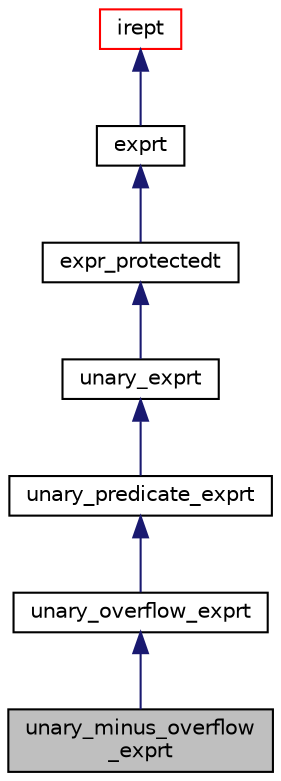 digraph "unary_minus_overflow_exprt"
{
 // LATEX_PDF_SIZE
  bgcolor="transparent";
  edge [fontname="Helvetica",fontsize="10",labelfontname="Helvetica",labelfontsize="10"];
  node [fontname="Helvetica",fontsize="10",shape=record];
  Node1 [label="unary_minus_overflow\l_exprt",height=0.2,width=0.4,color="black", fillcolor="grey75", style="filled", fontcolor="black",tooltip="A Boolean expression returning true, iff negation would result in an overflow when applied to the (si..."];
  Node2 -> Node1 [dir="back",color="midnightblue",fontsize="10",style="solid",fontname="Helvetica"];
  Node2 [label="unary_overflow_exprt",height=0.2,width=0.4,color="black",URL="$classunary__overflow__exprt.html",tooltip="A Boolean expression returning true, iff operation kind would result in an overflow when applied to t..."];
  Node3 -> Node2 [dir="back",color="midnightblue",fontsize="10",style="solid",fontname="Helvetica"];
  Node3 [label="unary_predicate_exprt",height=0.2,width=0.4,color="black",URL="$classunary__predicate__exprt.html",tooltip="A base class for expressions that are predicates, i.e., Boolean-typed, and that take exactly one argu..."];
  Node4 -> Node3 [dir="back",color="midnightblue",fontsize="10",style="solid",fontname="Helvetica"];
  Node4 [label="unary_exprt",height=0.2,width=0.4,color="black",URL="$classunary__exprt.html",tooltip="Generic base class for unary expressions."];
  Node5 -> Node4 [dir="back",color="midnightblue",fontsize="10",style="solid",fontname="Helvetica"];
  Node5 [label="expr_protectedt",height=0.2,width=0.4,color="black",URL="$classexpr__protectedt.html",tooltip="Base class for all expressions."];
  Node6 -> Node5 [dir="back",color="midnightblue",fontsize="10",style="solid",fontname="Helvetica"];
  Node6 [label="exprt",height=0.2,width=0.4,color="black",URL="$classexprt.html",tooltip="Base class for all expressions."];
  Node7 -> Node6 [dir="back",color="midnightblue",fontsize="10",style="solid",fontname="Helvetica"];
  Node7 [label="irept",height=0.2,width=0.4,color="red",URL="$classirept.html",tooltip="There are a large number of kinds of tree structured or tree-like data in CPROVER."];
}
